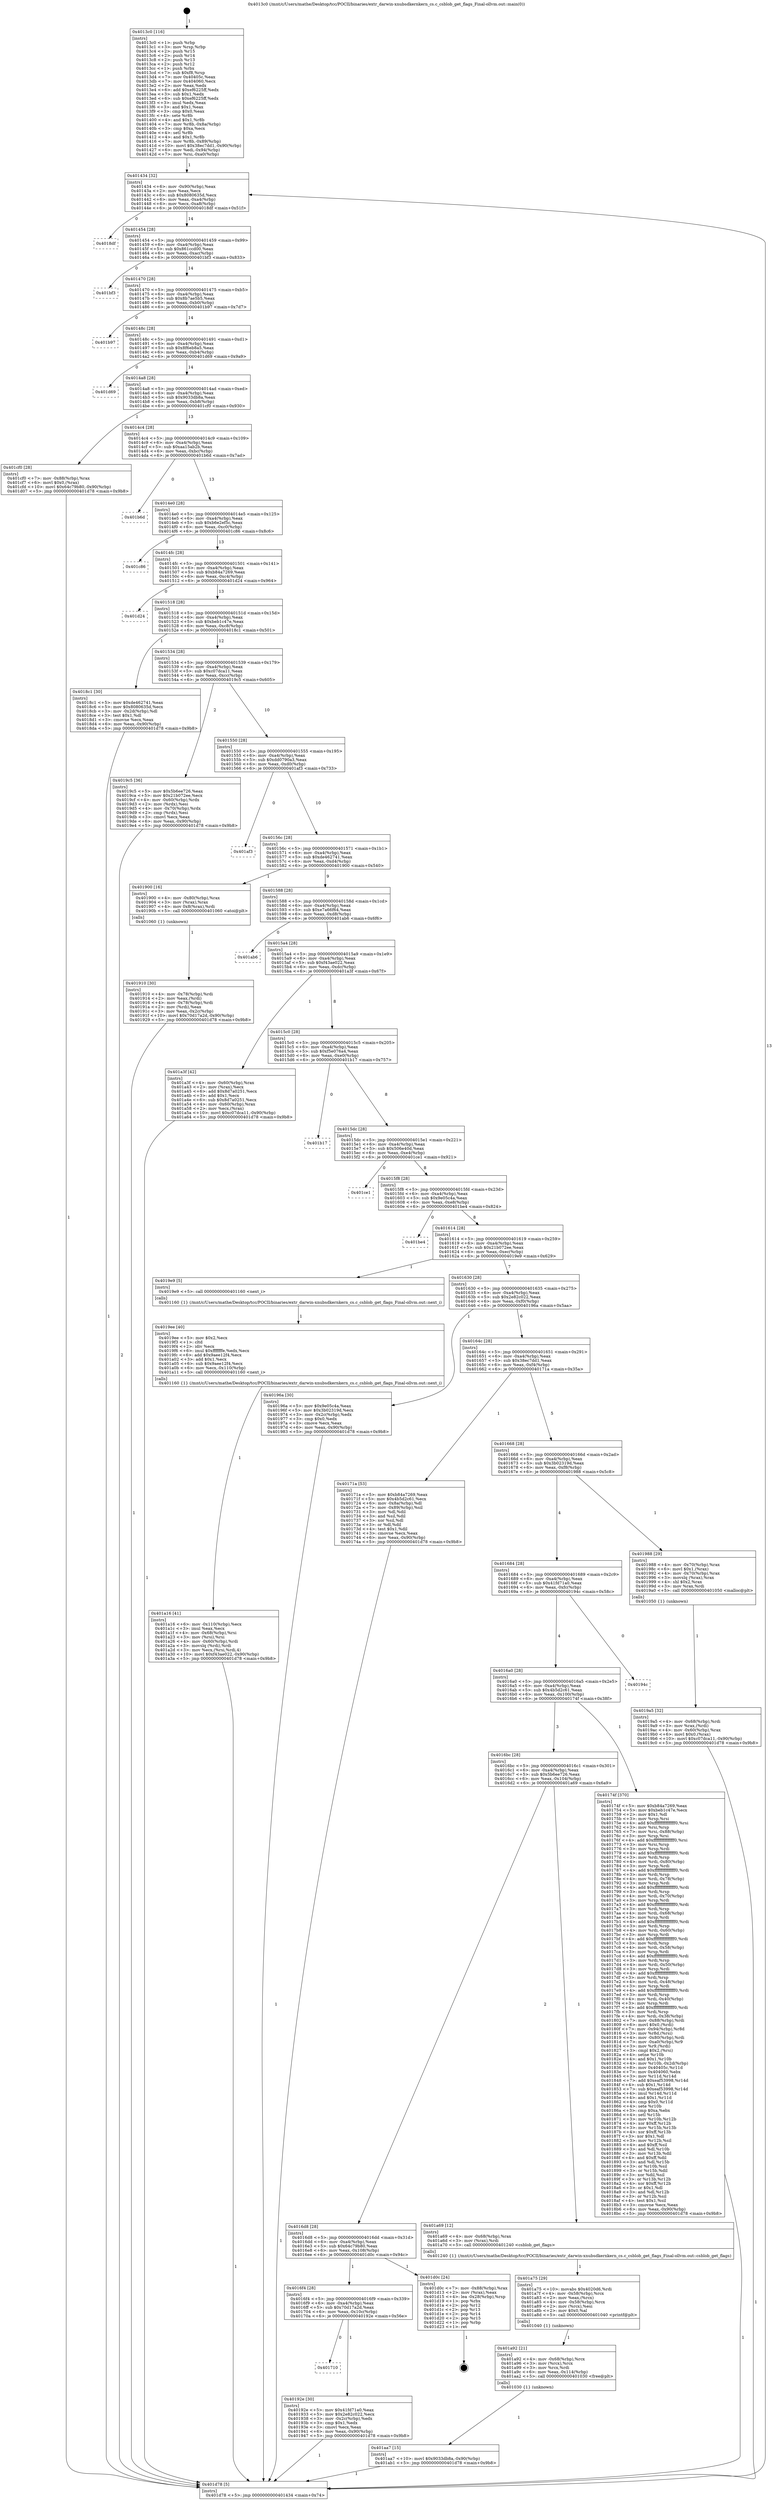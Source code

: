 digraph "0x4013c0" {
  label = "0x4013c0 (/mnt/c/Users/mathe/Desktop/tcc/POCII/binaries/extr_darwin-xnubsdkernkern_cs.c_csblob_get_flags_Final-ollvm.out::main(0))"
  labelloc = "t"
  node[shape=record]

  Entry [label="",width=0.3,height=0.3,shape=circle,fillcolor=black,style=filled]
  "0x401434" [label="{
     0x401434 [32]\l
     | [instrs]\l
     &nbsp;&nbsp;0x401434 \<+6\>: mov -0x90(%rbp),%eax\l
     &nbsp;&nbsp;0x40143a \<+2\>: mov %eax,%ecx\l
     &nbsp;&nbsp;0x40143c \<+6\>: sub $0x8080635d,%ecx\l
     &nbsp;&nbsp;0x401442 \<+6\>: mov %eax,-0xa4(%rbp)\l
     &nbsp;&nbsp;0x401448 \<+6\>: mov %ecx,-0xa8(%rbp)\l
     &nbsp;&nbsp;0x40144e \<+6\>: je 00000000004018df \<main+0x51f\>\l
  }"]
  "0x4018df" [label="{
     0x4018df\l
  }", style=dashed]
  "0x401454" [label="{
     0x401454 [28]\l
     | [instrs]\l
     &nbsp;&nbsp;0x401454 \<+5\>: jmp 0000000000401459 \<main+0x99\>\l
     &nbsp;&nbsp;0x401459 \<+6\>: mov -0xa4(%rbp),%eax\l
     &nbsp;&nbsp;0x40145f \<+5\>: sub $0x861ccd00,%eax\l
     &nbsp;&nbsp;0x401464 \<+6\>: mov %eax,-0xac(%rbp)\l
     &nbsp;&nbsp;0x40146a \<+6\>: je 0000000000401bf3 \<main+0x833\>\l
  }"]
  Exit [label="",width=0.3,height=0.3,shape=circle,fillcolor=black,style=filled,peripheries=2]
  "0x401bf3" [label="{
     0x401bf3\l
  }", style=dashed]
  "0x401470" [label="{
     0x401470 [28]\l
     | [instrs]\l
     &nbsp;&nbsp;0x401470 \<+5\>: jmp 0000000000401475 \<main+0xb5\>\l
     &nbsp;&nbsp;0x401475 \<+6\>: mov -0xa4(%rbp),%eax\l
     &nbsp;&nbsp;0x40147b \<+5\>: sub $0x8b7ae5b5,%eax\l
     &nbsp;&nbsp;0x401480 \<+6\>: mov %eax,-0xb0(%rbp)\l
     &nbsp;&nbsp;0x401486 \<+6\>: je 0000000000401b97 \<main+0x7d7\>\l
  }"]
  "0x401aa7" [label="{
     0x401aa7 [15]\l
     | [instrs]\l
     &nbsp;&nbsp;0x401aa7 \<+10\>: movl $0x9033db8a,-0x90(%rbp)\l
     &nbsp;&nbsp;0x401ab1 \<+5\>: jmp 0000000000401d78 \<main+0x9b8\>\l
  }"]
  "0x401b97" [label="{
     0x401b97\l
  }", style=dashed]
  "0x40148c" [label="{
     0x40148c [28]\l
     | [instrs]\l
     &nbsp;&nbsp;0x40148c \<+5\>: jmp 0000000000401491 \<main+0xd1\>\l
     &nbsp;&nbsp;0x401491 \<+6\>: mov -0xa4(%rbp),%eax\l
     &nbsp;&nbsp;0x401497 \<+5\>: sub $0x8f6eb8a5,%eax\l
     &nbsp;&nbsp;0x40149c \<+6\>: mov %eax,-0xb4(%rbp)\l
     &nbsp;&nbsp;0x4014a2 \<+6\>: je 0000000000401d69 \<main+0x9a9\>\l
  }"]
  "0x401a92" [label="{
     0x401a92 [21]\l
     | [instrs]\l
     &nbsp;&nbsp;0x401a92 \<+4\>: mov -0x68(%rbp),%rcx\l
     &nbsp;&nbsp;0x401a96 \<+3\>: mov (%rcx),%rcx\l
     &nbsp;&nbsp;0x401a99 \<+3\>: mov %rcx,%rdi\l
     &nbsp;&nbsp;0x401a9c \<+6\>: mov %eax,-0x114(%rbp)\l
     &nbsp;&nbsp;0x401aa2 \<+5\>: call 0000000000401030 \<free@plt\>\l
     | [calls]\l
     &nbsp;&nbsp;0x401030 \{1\} (unknown)\l
  }"]
  "0x401d69" [label="{
     0x401d69\l
  }", style=dashed]
  "0x4014a8" [label="{
     0x4014a8 [28]\l
     | [instrs]\l
     &nbsp;&nbsp;0x4014a8 \<+5\>: jmp 00000000004014ad \<main+0xed\>\l
     &nbsp;&nbsp;0x4014ad \<+6\>: mov -0xa4(%rbp),%eax\l
     &nbsp;&nbsp;0x4014b3 \<+5\>: sub $0x9033db8a,%eax\l
     &nbsp;&nbsp;0x4014b8 \<+6\>: mov %eax,-0xb8(%rbp)\l
     &nbsp;&nbsp;0x4014be \<+6\>: je 0000000000401cf0 \<main+0x930\>\l
  }"]
  "0x401a75" [label="{
     0x401a75 [29]\l
     | [instrs]\l
     &nbsp;&nbsp;0x401a75 \<+10\>: movabs $0x4020d6,%rdi\l
     &nbsp;&nbsp;0x401a7f \<+4\>: mov -0x58(%rbp),%rcx\l
     &nbsp;&nbsp;0x401a83 \<+2\>: mov %eax,(%rcx)\l
     &nbsp;&nbsp;0x401a85 \<+4\>: mov -0x58(%rbp),%rcx\l
     &nbsp;&nbsp;0x401a89 \<+2\>: mov (%rcx),%esi\l
     &nbsp;&nbsp;0x401a8b \<+2\>: mov $0x0,%al\l
     &nbsp;&nbsp;0x401a8d \<+5\>: call 0000000000401040 \<printf@plt\>\l
     | [calls]\l
     &nbsp;&nbsp;0x401040 \{1\} (unknown)\l
  }"]
  "0x401cf0" [label="{
     0x401cf0 [28]\l
     | [instrs]\l
     &nbsp;&nbsp;0x401cf0 \<+7\>: mov -0x88(%rbp),%rax\l
     &nbsp;&nbsp;0x401cf7 \<+6\>: movl $0x0,(%rax)\l
     &nbsp;&nbsp;0x401cfd \<+10\>: movl $0x64c79b80,-0x90(%rbp)\l
     &nbsp;&nbsp;0x401d07 \<+5\>: jmp 0000000000401d78 \<main+0x9b8\>\l
  }"]
  "0x4014c4" [label="{
     0x4014c4 [28]\l
     | [instrs]\l
     &nbsp;&nbsp;0x4014c4 \<+5\>: jmp 00000000004014c9 \<main+0x109\>\l
     &nbsp;&nbsp;0x4014c9 \<+6\>: mov -0xa4(%rbp),%eax\l
     &nbsp;&nbsp;0x4014cf \<+5\>: sub $0xaa15ab2b,%eax\l
     &nbsp;&nbsp;0x4014d4 \<+6\>: mov %eax,-0xbc(%rbp)\l
     &nbsp;&nbsp;0x4014da \<+6\>: je 0000000000401b6d \<main+0x7ad\>\l
  }"]
  "0x401a16" [label="{
     0x401a16 [41]\l
     | [instrs]\l
     &nbsp;&nbsp;0x401a16 \<+6\>: mov -0x110(%rbp),%ecx\l
     &nbsp;&nbsp;0x401a1c \<+3\>: imul %eax,%ecx\l
     &nbsp;&nbsp;0x401a1f \<+4\>: mov -0x68(%rbp),%rsi\l
     &nbsp;&nbsp;0x401a23 \<+3\>: mov (%rsi),%rsi\l
     &nbsp;&nbsp;0x401a26 \<+4\>: mov -0x60(%rbp),%rdi\l
     &nbsp;&nbsp;0x401a2a \<+3\>: movslq (%rdi),%rdi\l
     &nbsp;&nbsp;0x401a2d \<+3\>: mov %ecx,(%rsi,%rdi,4)\l
     &nbsp;&nbsp;0x401a30 \<+10\>: movl $0xf43ae022,-0x90(%rbp)\l
     &nbsp;&nbsp;0x401a3a \<+5\>: jmp 0000000000401d78 \<main+0x9b8\>\l
  }"]
  "0x401b6d" [label="{
     0x401b6d\l
  }", style=dashed]
  "0x4014e0" [label="{
     0x4014e0 [28]\l
     | [instrs]\l
     &nbsp;&nbsp;0x4014e0 \<+5\>: jmp 00000000004014e5 \<main+0x125\>\l
     &nbsp;&nbsp;0x4014e5 \<+6\>: mov -0xa4(%rbp),%eax\l
     &nbsp;&nbsp;0x4014eb \<+5\>: sub $0xb6e2ef5c,%eax\l
     &nbsp;&nbsp;0x4014f0 \<+6\>: mov %eax,-0xc0(%rbp)\l
     &nbsp;&nbsp;0x4014f6 \<+6\>: je 0000000000401c86 \<main+0x8c6\>\l
  }"]
  "0x4019ee" [label="{
     0x4019ee [40]\l
     | [instrs]\l
     &nbsp;&nbsp;0x4019ee \<+5\>: mov $0x2,%ecx\l
     &nbsp;&nbsp;0x4019f3 \<+1\>: cltd\l
     &nbsp;&nbsp;0x4019f4 \<+2\>: idiv %ecx\l
     &nbsp;&nbsp;0x4019f6 \<+6\>: imul $0xfffffffe,%edx,%ecx\l
     &nbsp;&nbsp;0x4019fc \<+6\>: add $0x9aee12f4,%ecx\l
     &nbsp;&nbsp;0x401a02 \<+3\>: add $0x1,%ecx\l
     &nbsp;&nbsp;0x401a05 \<+6\>: sub $0x9aee12f4,%ecx\l
     &nbsp;&nbsp;0x401a0b \<+6\>: mov %ecx,-0x110(%rbp)\l
     &nbsp;&nbsp;0x401a11 \<+5\>: call 0000000000401160 \<next_i\>\l
     | [calls]\l
     &nbsp;&nbsp;0x401160 \{1\} (/mnt/c/Users/mathe/Desktop/tcc/POCII/binaries/extr_darwin-xnubsdkernkern_cs.c_csblob_get_flags_Final-ollvm.out::next_i)\l
  }"]
  "0x401c86" [label="{
     0x401c86\l
  }", style=dashed]
  "0x4014fc" [label="{
     0x4014fc [28]\l
     | [instrs]\l
     &nbsp;&nbsp;0x4014fc \<+5\>: jmp 0000000000401501 \<main+0x141\>\l
     &nbsp;&nbsp;0x401501 \<+6\>: mov -0xa4(%rbp),%eax\l
     &nbsp;&nbsp;0x401507 \<+5\>: sub $0xb84a7269,%eax\l
     &nbsp;&nbsp;0x40150c \<+6\>: mov %eax,-0xc4(%rbp)\l
     &nbsp;&nbsp;0x401512 \<+6\>: je 0000000000401d24 \<main+0x964\>\l
  }"]
  "0x4019a5" [label="{
     0x4019a5 [32]\l
     | [instrs]\l
     &nbsp;&nbsp;0x4019a5 \<+4\>: mov -0x68(%rbp),%rdi\l
     &nbsp;&nbsp;0x4019a9 \<+3\>: mov %rax,(%rdi)\l
     &nbsp;&nbsp;0x4019ac \<+4\>: mov -0x60(%rbp),%rax\l
     &nbsp;&nbsp;0x4019b0 \<+6\>: movl $0x0,(%rax)\l
     &nbsp;&nbsp;0x4019b6 \<+10\>: movl $0xc07dca11,-0x90(%rbp)\l
     &nbsp;&nbsp;0x4019c0 \<+5\>: jmp 0000000000401d78 \<main+0x9b8\>\l
  }"]
  "0x401d24" [label="{
     0x401d24\l
  }", style=dashed]
  "0x401518" [label="{
     0x401518 [28]\l
     | [instrs]\l
     &nbsp;&nbsp;0x401518 \<+5\>: jmp 000000000040151d \<main+0x15d\>\l
     &nbsp;&nbsp;0x40151d \<+6\>: mov -0xa4(%rbp),%eax\l
     &nbsp;&nbsp;0x401523 \<+5\>: sub $0xbeb1c47e,%eax\l
     &nbsp;&nbsp;0x401528 \<+6\>: mov %eax,-0xc8(%rbp)\l
     &nbsp;&nbsp;0x40152e \<+6\>: je 00000000004018c1 \<main+0x501\>\l
  }"]
  "0x401710" [label="{
     0x401710\l
  }", style=dashed]
  "0x4018c1" [label="{
     0x4018c1 [30]\l
     | [instrs]\l
     &nbsp;&nbsp;0x4018c1 \<+5\>: mov $0xde462741,%eax\l
     &nbsp;&nbsp;0x4018c6 \<+5\>: mov $0x8080635d,%ecx\l
     &nbsp;&nbsp;0x4018cb \<+3\>: mov -0x2d(%rbp),%dl\l
     &nbsp;&nbsp;0x4018ce \<+3\>: test $0x1,%dl\l
     &nbsp;&nbsp;0x4018d1 \<+3\>: cmovne %ecx,%eax\l
     &nbsp;&nbsp;0x4018d4 \<+6\>: mov %eax,-0x90(%rbp)\l
     &nbsp;&nbsp;0x4018da \<+5\>: jmp 0000000000401d78 \<main+0x9b8\>\l
  }"]
  "0x401534" [label="{
     0x401534 [28]\l
     | [instrs]\l
     &nbsp;&nbsp;0x401534 \<+5\>: jmp 0000000000401539 \<main+0x179\>\l
     &nbsp;&nbsp;0x401539 \<+6\>: mov -0xa4(%rbp),%eax\l
     &nbsp;&nbsp;0x40153f \<+5\>: sub $0xc07dca11,%eax\l
     &nbsp;&nbsp;0x401544 \<+6\>: mov %eax,-0xcc(%rbp)\l
     &nbsp;&nbsp;0x40154a \<+6\>: je 00000000004019c5 \<main+0x605\>\l
  }"]
  "0x40192e" [label="{
     0x40192e [30]\l
     | [instrs]\l
     &nbsp;&nbsp;0x40192e \<+5\>: mov $0x41fd71a0,%eax\l
     &nbsp;&nbsp;0x401933 \<+5\>: mov $0x2e82c022,%ecx\l
     &nbsp;&nbsp;0x401938 \<+3\>: mov -0x2c(%rbp),%edx\l
     &nbsp;&nbsp;0x40193b \<+3\>: cmp $0x1,%edx\l
     &nbsp;&nbsp;0x40193e \<+3\>: cmovl %ecx,%eax\l
     &nbsp;&nbsp;0x401941 \<+6\>: mov %eax,-0x90(%rbp)\l
     &nbsp;&nbsp;0x401947 \<+5\>: jmp 0000000000401d78 \<main+0x9b8\>\l
  }"]
  "0x4019c5" [label="{
     0x4019c5 [36]\l
     | [instrs]\l
     &nbsp;&nbsp;0x4019c5 \<+5\>: mov $0x5b6ee726,%eax\l
     &nbsp;&nbsp;0x4019ca \<+5\>: mov $0x21b072ee,%ecx\l
     &nbsp;&nbsp;0x4019cf \<+4\>: mov -0x60(%rbp),%rdx\l
     &nbsp;&nbsp;0x4019d3 \<+2\>: mov (%rdx),%esi\l
     &nbsp;&nbsp;0x4019d5 \<+4\>: mov -0x70(%rbp),%rdx\l
     &nbsp;&nbsp;0x4019d9 \<+2\>: cmp (%rdx),%esi\l
     &nbsp;&nbsp;0x4019db \<+3\>: cmovl %ecx,%eax\l
     &nbsp;&nbsp;0x4019de \<+6\>: mov %eax,-0x90(%rbp)\l
     &nbsp;&nbsp;0x4019e4 \<+5\>: jmp 0000000000401d78 \<main+0x9b8\>\l
  }"]
  "0x401550" [label="{
     0x401550 [28]\l
     | [instrs]\l
     &nbsp;&nbsp;0x401550 \<+5\>: jmp 0000000000401555 \<main+0x195\>\l
     &nbsp;&nbsp;0x401555 \<+6\>: mov -0xa4(%rbp),%eax\l
     &nbsp;&nbsp;0x40155b \<+5\>: sub $0xdd0790a3,%eax\l
     &nbsp;&nbsp;0x401560 \<+6\>: mov %eax,-0xd0(%rbp)\l
     &nbsp;&nbsp;0x401566 \<+6\>: je 0000000000401af3 \<main+0x733\>\l
  }"]
  "0x4016f4" [label="{
     0x4016f4 [28]\l
     | [instrs]\l
     &nbsp;&nbsp;0x4016f4 \<+5\>: jmp 00000000004016f9 \<main+0x339\>\l
     &nbsp;&nbsp;0x4016f9 \<+6\>: mov -0xa4(%rbp),%eax\l
     &nbsp;&nbsp;0x4016ff \<+5\>: sub $0x70d17a2d,%eax\l
     &nbsp;&nbsp;0x401704 \<+6\>: mov %eax,-0x10c(%rbp)\l
     &nbsp;&nbsp;0x40170a \<+6\>: je 000000000040192e \<main+0x56e\>\l
  }"]
  "0x401af3" [label="{
     0x401af3\l
  }", style=dashed]
  "0x40156c" [label="{
     0x40156c [28]\l
     | [instrs]\l
     &nbsp;&nbsp;0x40156c \<+5\>: jmp 0000000000401571 \<main+0x1b1\>\l
     &nbsp;&nbsp;0x401571 \<+6\>: mov -0xa4(%rbp),%eax\l
     &nbsp;&nbsp;0x401577 \<+5\>: sub $0xde462741,%eax\l
     &nbsp;&nbsp;0x40157c \<+6\>: mov %eax,-0xd4(%rbp)\l
     &nbsp;&nbsp;0x401582 \<+6\>: je 0000000000401900 \<main+0x540\>\l
  }"]
  "0x401d0c" [label="{
     0x401d0c [24]\l
     | [instrs]\l
     &nbsp;&nbsp;0x401d0c \<+7\>: mov -0x88(%rbp),%rax\l
     &nbsp;&nbsp;0x401d13 \<+2\>: mov (%rax),%eax\l
     &nbsp;&nbsp;0x401d15 \<+4\>: lea -0x28(%rbp),%rsp\l
     &nbsp;&nbsp;0x401d19 \<+1\>: pop %rbx\l
     &nbsp;&nbsp;0x401d1a \<+2\>: pop %r12\l
     &nbsp;&nbsp;0x401d1c \<+2\>: pop %r13\l
     &nbsp;&nbsp;0x401d1e \<+2\>: pop %r14\l
     &nbsp;&nbsp;0x401d20 \<+2\>: pop %r15\l
     &nbsp;&nbsp;0x401d22 \<+1\>: pop %rbp\l
     &nbsp;&nbsp;0x401d23 \<+1\>: ret\l
  }"]
  "0x401900" [label="{
     0x401900 [16]\l
     | [instrs]\l
     &nbsp;&nbsp;0x401900 \<+4\>: mov -0x80(%rbp),%rax\l
     &nbsp;&nbsp;0x401904 \<+3\>: mov (%rax),%rax\l
     &nbsp;&nbsp;0x401907 \<+4\>: mov 0x8(%rax),%rdi\l
     &nbsp;&nbsp;0x40190b \<+5\>: call 0000000000401060 \<atoi@plt\>\l
     | [calls]\l
     &nbsp;&nbsp;0x401060 \{1\} (unknown)\l
  }"]
  "0x401588" [label="{
     0x401588 [28]\l
     | [instrs]\l
     &nbsp;&nbsp;0x401588 \<+5\>: jmp 000000000040158d \<main+0x1cd\>\l
     &nbsp;&nbsp;0x40158d \<+6\>: mov -0xa4(%rbp),%eax\l
     &nbsp;&nbsp;0x401593 \<+5\>: sub $0xe7a66f64,%eax\l
     &nbsp;&nbsp;0x401598 \<+6\>: mov %eax,-0xd8(%rbp)\l
     &nbsp;&nbsp;0x40159e \<+6\>: je 0000000000401ab6 \<main+0x6f6\>\l
  }"]
  "0x4016d8" [label="{
     0x4016d8 [28]\l
     | [instrs]\l
     &nbsp;&nbsp;0x4016d8 \<+5\>: jmp 00000000004016dd \<main+0x31d\>\l
     &nbsp;&nbsp;0x4016dd \<+6\>: mov -0xa4(%rbp),%eax\l
     &nbsp;&nbsp;0x4016e3 \<+5\>: sub $0x64c79b80,%eax\l
     &nbsp;&nbsp;0x4016e8 \<+6\>: mov %eax,-0x108(%rbp)\l
     &nbsp;&nbsp;0x4016ee \<+6\>: je 0000000000401d0c \<main+0x94c\>\l
  }"]
  "0x401ab6" [label="{
     0x401ab6\l
  }", style=dashed]
  "0x4015a4" [label="{
     0x4015a4 [28]\l
     | [instrs]\l
     &nbsp;&nbsp;0x4015a4 \<+5\>: jmp 00000000004015a9 \<main+0x1e9\>\l
     &nbsp;&nbsp;0x4015a9 \<+6\>: mov -0xa4(%rbp),%eax\l
     &nbsp;&nbsp;0x4015af \<+5\>: sub $0xf43ae022,%eax\l
     &nbsp;&nbsp;0x4015b4 \<+6\>: mov %eax,-0xdc(%rbp)\l
     &nbsp;&nbsp;0x4015ba \<+6\>: je 0000000000401a3f \<main+0x67f\>\l
  }"]
  "0x401a69" [label="{
     0x401a69 [12]\l
     | [instrs]\l
     &nbsp;&nbsp;0x401a69 \<+4\>: mov -0x68(%rbp),%rax\l
     &nbsp;&nbsp;0x401a6d \<+3\>: mov (%rax),%rdi\l
     &nbsp;&nbsp;0x401a70 \<+5\>: call 0000000000401240 \<csblob_get_flags\>\l
     | [calls]\l
     &nbsp;&nbsp;0x401240 \{1\} (/mnt/c/Users/mathe/Desktop/tcc/POCII/binaries/extr_darwin-xnubsdkernkern_cs.c_csblob_get_flags_Final-ollvm.out::csblob_get_flags)\l
  }"]
  "0x401a3f" [label="{
     0x401a3f [42]\l
     | [instrs]\l
     &nbsp;&nbsp;0x401a3f \<+4\>: mov -0x60(%rbp),%rax\l
     &nbsp;&nbsp;0x401a43 \<+2\>: mov (%rax),%ecx\l
     &nbsp;&nbsp;0x401a45 \<+6\>: add $0x8d7a0251,%ecx\l
     &nbsp;&nbsp;0x401a4b \<+3\>: add $0x1,%ecx\l
     &nbsp;&nbsp;0x401a4e \<+6\>: sub $0x8d7a0251,%ecx\l
     &nbsp;&nbsp;0x401a54 \<+4\>: mov -0x60(%rbp),%rax\l
     &nbsp;&nbsp;0x401a58 \<+2\>: mov %ecx,(%rax)\l
     &nbsp;&nbsp;0x401a5a \<+10\>: movl $0xc07dca11,-0x90(%rbp)\l
     &nbsp;&nbsp;0x401a64 \<+5\>: jmp 0000000000401d78 \<main+0x9b8\>\l
  }"]
  "0x4015c0" [label="{
     0x4015c0 [28]\l
     | [instrs]\l
     &nbsp;&nbsp;0x4015c0 \<+5\>: jmp 00000000004015c5 \<main+0x205\>\l
     &nbsp;&nbsp;0x4015c5 \<+6\>: mov -0xa4(%rbp),%eax\l
     &nbsp;&nbsp;0x4015cb \<+5\>: sub $0xf5e076a4,%eax\l
     &nbsp;&nbsp;0x4015d0 \<+6\>: mov %eax,-0xe0(%rbp)\l
     &nbsp;&nbsp;0x4015d6 \<+6\>: je 0000000000401b17 \<main+0x757\>\l
  }"]
  "0x401910" [label="{
     0x401910 [30]\l
     | [instrs]\l
     &nbsp;&nbsp;0x401910 \<+4\>: mov -0x78(%rbp),%rdi\l
     &nbsp;&nbsp;0x401914 \<+2\>: mov %eax,(%rdi)\l
     &nbsp;&nbsp;0x401916 \<+4\>: mov -0x78(%rbp),%rdi\l
     &nbsp;&nbsp;0x40191a \<+2\>: mov (%rdi),%eax\l
     &nbsp;&nbsp;0x40191c \<+3\>: mov %eax,-0x2c(%rbp)\l
     &nbsp;&nbsp;0x40191f \<+10\>: movl $0x70d17a2d,-0x90(%rbp)\l
     &nbsp;&nbsp;0x401929 \<+5\>: jmp 0000000000401d78 \<main+0x9b8\>\l
  }"]
  "0x401b17" [label="{
     0x401b17\l
  }", style=dashed]
  "0x4015dc" [label="{
     0x4015dc [28]\l
     | [instrs]\l
     &nbsp;&nbsp;0x4015dc \<+5\>: jmp 00000000004015e1 \<main+0x221\>\l
     &nbsp;&nbsp;0x4015e1 \<+6\>: mov -0xa4(%rbp),%eax\l
     &nbsp;&nbsp;0x4015e7 \<+5\>: sub $0x506e40d,%eax\l
     &nbsp;&nbsp;0x4015ec \<+6\>: mov %eax,-0xe4(%rbp)\l
     &nbsp;&nbsp;0x4015f2 \<+6\>: je 0000000000401ce1 \<main+0x921\>\l
  }"]
  "0x4016bc" [label="{
     0x4016bc [28]\l
     | [instrs]\l
     &nbsp;&nbsp;0x4016bc \<+5\>: jmp 00000000004016c1 \<main+0x301\>\l
     &nbsp;&nbsp;0x4016c1 \<+6\>: mov -0xa4(%rbp),%eax\l
     &nbsp;&nbsp;0x4016c7 \<+5\>: sub $0x5b6ee726,%eax\l
     &nbsp;&nbsp;0x4016cc \<+6\>: mov %eax,-0x104(%rbp)\l
     &nbsp;&nbsp;0x4016d2 \<+6\>: je 0000000000401a69 \<main+0x6a9\>\l
  }"]
  "0x401ce1" [label="{
     0x401ce1\l
  }", style=dashed]
  "0x4015f8" [label="{
     0x4015f8 [28]\l
     | [instrs]\l
     &nbsp;&nbsp;0x4015f8 \<+5\>: jmp 00000000004015fd \<main+0x23d\>\l
     &nbsp;&nbsp;0x4015fd \<+6\>: mov -0xa4(%rbp),%eax\l
     &nbsp;&nbsp;0x401603 \<+5\>: sub $0x9e05c4a,%eax\l
     &nbsp;&nbsp;0x401608 \<+6\>: mov %eax,-0xe8(%rbp)\l
     &nbsp;&nbsp;0x40160e \<+6\>: je 0000000000401be4 \<main+0x824\>\l
  }"]
  "0x40174f" [label="{
     0x40174f [370]\l
     | [instrs]\l
     &nbsp;&nbsp;0x40174f \<+5\>: mov $0xb84a7269,%eax\l
     &nbsp;&nbsp;0x401754 \<+5\>: mov $0xbeb1c47e,%ecx\l
     &nbsp;&nbsp;0x401759 \<+2\>: mov $0x1,%dl\l
     &nbsp;&nbsp;0x40175b \<+3\>: mov %rsp,%rsi\l
     &nbsp;&nbsp;0x40175e \<+4\>: add $0xfffffffffffffff0,%rsi\l
     &nbsp;&nbsp;0x401762 \<+3\>: mov %rsi,%rsp\l
     &nbsp;&nbsp;0x401765 \<+7\>: mov %rsi,-0x88(%rbp)\l
     &nbsp;&nbsp;0x40176c \<+3\>: mov %rsp,%rsi\l
     &nbsp;&nbsp;0x40176f \<+4\>: add $0xfffffffffffffff0,%rsi\l
     &nbsp;&nbsp;0x401773 \<+3\>: mov %rsi,%rsp\l
     &nbsp;&nbsp;0x401776 \<+3\>: mov %rsp,%rdi\l
     &nbsp;&nbsp;0x401779 \<+4\>: add $0xfffffffffffffff0,%rdi\l
     &nbsp;&nbsp;0x40177d \<+3\>: mov %rdi,%rsp\l
     &nbsp;&nbsp;0x401780 \<+4\>: mov %rdi,-0x80(%rbp)\l
     &nbsp;&nbsp;0x401784 \<+3\>: mov %rsp,%rdi\l
     &nbsp;&nbsp;0x401787 \<+4\>: add $0xfffffffffffffff0,%rdi\l
     &nbsp;&nbsp;0x40178b \<+3\>: mov %rdi,%rsp\l
     &nbsp;&nbsp;0x40178e \<+4\>: mov %rdi,-0x78(%rbp)\l
     &nbsp;&nbsp;0x401792 \<+3\>: mov %rsp,%rdi\l
     &nbsp;&nbsp;0x401795 \<+4\>: add $0xfffffffffffffff0,%rdi\l
     &nbsp;&nbsp;0x401799 \<+3\>: mov %rdi,%rsp\l
     &nbsp;&nbsp;0x40179c \<+4\>: mov %rdi,-0x70(%rbp)\l
     &nbsp;&nbsp;0x4017a0 \<+3\>: mov %rsp,%rdi\l
     &nbsp;&nbsp;0x4017a3 \<+4\>: add $0xfffffffffffffff0,%rdi\l
     &nbsp;&nbsp;0x4017a7 \<+3\>: mov %rdi,%rsp\l
     &nbsp;&nbsp;0x4017aa \<+4\>: mov %rdi,-0x68(%rbp)\l
     &nbsp;&nbsp;0x4017ae \<+3\>: mov %rsp,%rdi\l
     &nbsp;&nbsp;0x4017b1 \<+4\>: add $0xfffffffffffffff0,%rdi\l
     &nbsp;&nbsp;0x4017b5 \<+3\>: mov %rdi,%rsp\l
     &nbsp;&nbsp;0x4017b8 \<+4\>: mov %rdi,-0x60(%rbp)\l
     &nbsp;&nbsp;0x4017bc \<+3\>: mov %rsp,%rdi\l
     &nbsp;&nbsp;0x4017bf \<+4\>: add $0xfffffffffffffff0,%rdi\l
     &nbsp;&nbsp;0x4017c3 \<+3\>: mov %rdi,%rsp\l
     &nbsp;&nbsp;0x4017c6 \<+4\>: mov %rdi,-0x58(%rbp)\l
     &nbsp;&nbsp;0x4017ca \<+3\>: mov %rsp,%rdi\l
     &nbsp;&nbsp;0x4017cd \<+4\>: add $0xfffffffffffffff0,%rdi\l
     &nbsp;&nbsp;0x4017d1 \<+3\>: mov %rdi,%rsp\l
     &nbsp;&nbsp;0x4017d4 \<+4\>: mov %rdi,-0x50(%rbp)\l
     &nbsp;&nbsp;0x4017d8 \<+3\>: mov %rsp,%rdi\l
     &nbsp;&nbsp;0x4017db \<+4\>: add $0xfffffffffffffff0,%rdi\l
     &nbsp;&nbsp;0x4017df \<+3\>: mov %rdi,%rsp\l
     &nbsp;&nbsp;0x4017e2 \<+4\>: mov %rdi,-0x48(%rbp)\l
     &nbsp;&nbsp;0x4017e6 \<+3\>: mov %rsp,%rdi\l
     &nbsp;&nbsp;0x4017e9 \<+4\>: add $0xfffffffffffffff0,%rdi\l
     &nbsp;&nbsp;0x4017ed \<+3\>: mov %rdi,%rsp\l
     &nbsp;&nbsp;0x4017f0 \<+4\>: mov %rdi,-0x40(%rbp)\l
     &nbsp;&nbsp;0x4017f4 \<+3\>: mov %rsp,%rdi\l
     &nbsp;&nbsp;0x4017f7 \<+4\>: add $0xfffffffffffffff0,%rdi\l
     &nbsp;&nbsp;0x4017fb \<+3\>: mov %rdi,%rsp\l
     &nbsp;&nbsp;0x4017fe \<+4\>: mov %rdi,-0x38(%rbp)\l
     &nbsp;&nbsp;0x401802 \<+7\>: mov -0x88(%rbp),%rdi\l
     &nbsp;&nbsp;0x401809 \<+6\>: movl $0x0,(%rdi)\l
     &nbsp;&nbsp;0x40180f \<+7\>: mov -0x94(%rbp),%r8d\l
     &nbsp;&nbsp;0x401816 \<+3\>: mov %r8d,(%rsi)\l
     &nbsp;&nbsp;0x401819 \<+4\>: mov -0x80(%rbp),%rdi\l
     &nbsp;&nbsp;0x40181d \<+7\>: mov -0xa0(%rbp),%r9\l
     &nbsp;&nbsp;0x401824 \<+3\>: mov %r9,(%rdi)\l
     &nbsp;&nbsp;0x401827 \<+3\>: cmpl $0x2,(%rsi)\l
     &nbsp;&nbsp;0x40182a \<+4\>: setne %r10b\l
     &nbsp;&nbsp;0x40182e \<+4\>: and $0x1,%r10b\l
     &nbsp;&nbsp;0x401832 \<+4\>: mov %r10b,-0x2d(%rbp)\l
     &nbsp;&nbsp;0x401836 \<+8\>: mov 0x40405c,%r11d\l
     &nbsp;&nbsp;0x40183e \<+7\>: mov 0x404060,%ebx\l
     &nbsp;&nbsp;0x401845 \<+3\>: mov %r11d,%r14d\l
     &nbsp;&nbsp;0x401848 \<+7\>: add $0xeaf53998,%r14d\l
     &nbsp;&nbsp;0x40184f \<+4\>: sub $0x1,%r14d\l
     &nbsp;&nbsp;0x401853 \<+7\>: sub $0xeaf53998,%r14d\l
     &nbsp;&nbsp;0x40185a \<+4\>: imul %r14d,%r11d\l
     &nbsp;&nbsp;0x40185e \<+4\>: and $0x1,%r11d\l
     &nbsp;&nbsp;0x401862 \<+4\>: cmp $0x0,%r11d\l
     &nbsp;&nbsp;0x401866 \<+4\>: sete %r10b\l
     &nbsp;&nbsp;0x40186a \<+3\>: cmp $0xa,%ebx\l
     &nbsp;&nbsp;0x40186d \<+4\>: setl %r15b\l
     &nbsp;&nbsp;0x401871 \<+3\>: mov %r10b,%r12b\l
     &nbsp;&nbsp;0x401874 \<+4\>: xor $0xff,%r12b\l
     &nbsp;&nbsp;0x401878 \<+3\>: mov %r15b,%r13b\l
     &nbsp;&nbsp;0x40187b \<+4\>: xor $0xff,%r13b\l
     &nbsp;&nbsp;0x40187f \<+3\>: xor $0x1,%dl\l
     &nbsp;&nbsp;0x401882 \<+3\>: mov %r12b,%sil\l
     &nbsp;&nbsp;0x401885 \<+4\>: and $0xff,%sil\l
     &nbsp;&nbsp;0x401889 \<+3\>: and %dl,%r10b\l
     &nbsp;&nbsp;0x40188c \<+3\>: mov %r13b,%dil\l
     &nbsp;&nbsp;0x40188f \<+4\>: and $0xff,%dil\l
     &nbsp;&nbsp;0x401893 \<+3\>: and %dl,%r15b\l
     &nbsp;&nbsp;0x401896 \<+3\>: or %r10b,%sil\l
     &nbsp;&nbsp;0x401899 \<+3\>: or %r15b,%dil\l
     &nbsp;&nbsp;0x40189c \<+3\>: xor %dil,%sil\l
     &nbsp;&nbsp;0x40189f \<+3\>: or %r13b,%r12b\l
     &nbsp;&nbsp;0x4018a2 \<+4\>: xor $0xff,%r12b\l
     &nbsp;&nbsp;0x4018a6 \<+3\>: or $0x1,%dl\l
     &nbsp;&nbsp;0x4018a9 \<+3\>: and %dl,%r12b\l
     &nbsp;&nbsp;0x4018ac \<+3\>: or %r12b,%sil\l
     &nbsp;&nbsp;0x4018af \<+4\>: test $0x1,%sil\l
     &nbsp;&nbsp;0x4018b3 \<+3\>: cmovne %ecx,%eax\l
     &nbsp;&nbsp;0x4018b6 \<+6\>: mov %eax,-0x90(%rbp)\l
     &nbsp;&nbsp;0x4018bc \<+5\>: jmp 0000000000401d78 \<main+0x9b8\>\l
  }"]
  "0x401be4" [label="{
     0x401be4\l
  }", style=dashed]
  "0x401614" [label="{
     0x401614 [28]\l
     | [instrs]\l
     &nbsp;&nbsp;0x401614 \<+5\>: jmp 0000000000401619 \<main+0x259\>\l
     &nbsp;&nbsp;0x401619 \<+6\>: mov -0xa4(%rbp),%eax\l
     &nbsp;&nbsp;0x40161f \<+5\>: sub $0x21b072ee,%eax\l
     &nbsp;&nbsp;0x401624 \<+6\>: mov %eax,-0xec(%rbp)\l
     &nbsp;&nbsp;0x40162a \<+6\>: je 00000000004019e9 \<main+0x629\>\l
  }"]
  "0x4016a0" [label="{
     0x4016a0 [28]\l
     | [instrs]\l
     &nbsp;&nbsp;0x4016a0 \<+5\>: jmp 00000000004016a5 \<main+0x2e5\>\l
     &nbsp;&nbsp;0x4016a5 \<+6\>: mov -0xa4(%rbp),%eax\l
     &nbsp;&nbsp;0x4016ab \<+5\>: sub $0x4b5d2c61,%eax\l
     &nbsp;&nbsp;0x4016b0 \<+6\>: mov %eax,-0x100(%rbp)\l
     &nbsp;&nbsp;0x4016b6 \<+6\>: je 000000000040174f \<main+0x38f\>\l
  }"]
  "0x4019e9" [label="{
     0x4019e9 [5]\l
     | [instrs]\l
     &nbsp;&nbsp;0x4019e9 \<+5\>: call 0000000000401160 \<next_i\>\l
     | [calls]\l
     &nbsp;&nbsp;0x401160 \{1\} (/mnt/c/Users/mathe/Desktop/tcc/POCII/binaries/extr_darwin-xnubsdkernkern_cs.c_csblob_get_flags_Final-ollvm.out::next_i)\l
  }"]
  "0x401630" [label="{
     0x401630 [28]\l
     | [instrs]\l
     &nbsp;&nbsp;0x401630 \<+5\>: jmp 0000000000401635 \<main+0x275\>\l
     &nbsp;&nbsp;0x401635 \<+6\>: mov -0xa4(%rbp),%eax\l
     &nbsp;&nbsp;0x40163b \<+5\>: sub $0x2e82c022,%eax\l
     &nbsp;&nbsp;0x401640 \<+6\>: mov %eax,-0xf0(%rbp)\l
     &nbsp;&nbsp;0x401646 \<+6\>: je 000000000040196a \<main+0x5aa\>\l
  }"]
  "0x40194c" [label="{
     0x40194c\l
  }", style=dashed]
  "0x40196a" [label="{
     0x40196a [30]\l
     | [instrs]\l
     &nbsp;&nbsp;0x40196a \<+5\>: mov $0x9e05c4a,%eax\l
     &nbsp;&nbsp;0x40196f \<+5\>: mov $0x3b02319d,%ecx\l
     &nbsp;&nbsp;0x401974 \<+3\>: mov -0x2c(%rbp),%edx\l
     &nbsp;&nbsp;0x401977 \<+3\>: cmp $0x0,%edx\l
     &nbsp;&nbsp;0x40197a \<+3\>: cmove %ecx,%eax\l
     &nbsp;&nbsp;0x40197d \<+6\>: mov %eax,-0x90(%rbp)\l
     &nbsp;&nbsp;0x401983 \<+5\>: jmp 0000000000401d78 \<main+0x9b8\>\l
  }"]
  "0x40164c" [label="{
     0x40164c [28]\l
     | [instrs]\l
     &nbsp;&nbsp;0x40164c \<+5\>: jmp 0000000000401651 \<main+0x291\>\l
     &nbsp;&nbsp;0x401651 \<+6\>: mov -0xa4(%rbp),%eax\l
     &nbsp;&nbsp;0x401657 \<+5\>: sub $0x38ec7dd1,%eax\l
     &nbsp;&nbsp;0x40165c \<+6\>: mov %eax,-0xf4(%rbp)\l
     &nbsp;&nbsp;0x401662 \<+6\>: je 000000000040171a \<main+0x35a\>\l
  }"]
  "0x401684" [label="{
     0x401684 [28]\l
     | [instrs]\l
     &nbsp;&nbsp;0x401684 \<+5\>: jmp 0000000000401689 \<main+0x2c9\>\l
     &nbsp;&nbsp;0x401689 \<+6\>: mov -0xa4(%rbp),%eax\l
     &nbsp;&nbsp;0x40168f \<+5\>: sub $0x41fd71a0,%eax\l
     &nbsp;&nbsp;0x401694 \<+6\>: mov %eax,-0xfc(%rbp)\l
     &nbsp;&nbsp;0x40169a \<+6\>: je 000000000040194c \<main+0x58c\>\l
  }"]
  "0x40171a" [label="{
     0x40171a [53]\l
     | [instrs]\l
     &nbsp;&nbsp;0x40171a \<+5\>: mov $0xb84a7269,%eax\l
     &nbsp;&nbsp;0x40171f \<+5\>: mov $0x4b5d2c61,%ecx\l
     &nbsp;&nbsp;0x401724 \<+6\>: mov -0x8a(%rbp),%dl\l
     &nbsp;&nbsp;0x40172a \<+7\>: mov -0x89(%rbp),%sil\l
     &nbsp;&nbsp;0x401731 \<+3\>: mov %dl,%dil\l
     &nbsp;&nbsp;0x401734 \<+3\>: and %sil,%dil\l
     &nbsp;&nbsp;0x401737 \<+3\>: xor %sil,%dl\l
     &nbsp;&nbsp;0x40173a \<+3\>: or %dl,%dil\l
     &nbsp;&nbsp;0x40173d \<+4\>: test $0x1,%dil\l
     &nbsp;&nbsp;0x401741 \<+3\>: cmovne %ecx,%eax\l
     &nbsp;&nbsp;0x401744 \<+6\>: mov %eax,-0x90(%rbp)\l
     &nbsp;&nbsp;0x40174a \<+5\>: jmp 0000000000401d78 \<main+0x9b8\>\l
  }"]
  "0x401668" [label="{
     0x401668 [28]\l
     | [instrs]\l
     &nbsp;&nbsp;0x401668 \<+5\>: jmp 000000000040166d \<main+0x2ad\>\l
     &nbsp;&nbsp;0x40166d \<+6\>: mov -0xa4(%rbp),%eax\l
     &nbsp;&nbsp;0x401673 \<+5\>: sub $0x3b02319d,%eax\l
     &nbsp;&nbsp;0x401678 \<+6\>: mov %eax,-0xf8(%rbp)\l
     &nbsp;&nbsp;0x40167e \<+6\>: je 0000000000401988 \<main+0x5c8\>\l
  }"]
  "0x401d78" [label="{
     0x401d78 [5]\l
     | [instrs]\l
     &nbsp;&nbsp;0x401d78 \<+5\>: jmp 0000000000401434 \<main+0x74\>\l
  }"]
  "0x4013c0" [label="{
     0x4013c0 [116]\l
     | [instrs]\l
     &nbsp;&nbsp;0x4013c0 \<+1\>: push %rbp\l
     &nbsp;&nbsp;0x4013c1 \<+3\>: mov %rsp,%rbp\l
     &nbsp;&nbsp;0x4013c4 \<+2\>: push %r15\l
     &nbsp;&nbsp;0x4013c6 \<+2\>: push %r14\l
     &nbsp;&nbsp;0x4013c8 \<+2\>: push %r13\l
     &nbsp;&nbsp;0x4013ca \<+2\>: push %r12\l
     &nbsp;&nbsp;0x4013cc \<+1\>: push %rbx\l
     &nbsp;&nbsp;0x4013cd \<+7\>: sub $0xf8,%rsp\l
     &nbsp;&nbsp;0x4013d4 \<+7\>: mov 0x40405c,%eax\l
     &nbsp;&nbsp;0x4013db \<+7\>: mov 0x404060,%ecx\l
     &nbsp;&nbsp;0x4013e2 \<+2\>: mov %eax,%edx\l
     &nbsp;&nbsp;0x4013e4 \<+6\>: add $0xef6225ff,%edx\l
     &nbsp;&nbsp;0x4013ea \<+3\>: sub $0x1,%edx\l
     &nbsp;&nbsp;0x4013ed \<+6\>: sub $0xef6225ff,%edx\l
     &nbsp;&nbsp;0x4013f3 \<+3\>: imul %edx,%eax\l
     &nbsp;&nbsp;0x4013f6 \<+3\>: and $0x1,%eax\l
     &nbsp;&nbsp;0x4013f9 \<+3\>: cmp $0x0,%eax\l
     &nbsp;&nbsp;0x4013fc \<+4\>: sete %r8b\l
     &nbsp;&nbsp;0x401400 \<+4\>: and $0x1,%r8b\l
     &nbsp;&nbsp;0x401404 \<+7\>: mov %r8b,-0x8a(%rbp)\l
     &nbsp;&nbsp;0x40140b \<+3\>: cmp $0xa,%ecx\l
     &nbsp;&nbsp;0x40140e \<+4\>: setl %r8b\l
     &nbsp;&nbsp;0x401412 \<+4\>: and $0x1,%r8b\l
     &nbsp;&nbsp;0x401416 \<+7\>: mov %r8b,-0x89(%rbp)\l
     &nbsp;&nbsp;0x40141d \<+10\>: movl $0x38ec7dd1,-0x90(%rbp)\l
     &nbsp;&nbsp;0x401427 \<+6\>: mov %edi,-0x94(%rbp)\l
     &nbsp;&nbsp;0x40142d \<+7\>: mov %rsi,-0xa0(%rbp)\l
  }"]
  "0x401988" [label="{
     0x401988 [29]\l
     | [instrs]\l
     &nbsp;&nbsp;0x401988 \<+4\>: mov -0x70(%rbp),%rax\l
     &nbsp;&nbsp;0x40198c \<+6\>: movl $0x1,(%rax)\l
     &nbsp;&nbsp;0x401992 \<+4\>: mov -0x70(%rbp),%rax\l
     &nbsp;&nbsp;0x401996 \<+3\>: movslq (%rax),%rax\l
     &nbsp;&nbsp;0x401999 \<+4\>: shl $0x2,%rax\l
     &nbsp;&nbsp;0x40199d \<+3\>: mov %rax,%rdi\l
     &nbsp;&nbsp;0x4019a0 \<+5\>: call 0000000000401050 \<malloc@plt\>\l
     | [calls]\l
     &nbsp;&nbsp;0x401050 \{1\} (unknown)\l
  }"]
  Entry -> "0x4013c0" [label=" 1"]
  "0x401434" -> "0x4018df" [label=" 0"]
  "0x401434" -> "0x401454" [label=" 14"]
  "0x401d0c" -> Exit [label=" 1"]
  "0x401454" -> "0x401bf3" [label=" 0"]
  "0x401454" -> "0x401470" [label=" 14"]
  "0x401cf0" -> "0x401d78" [label=" 1"]
  "0x401470" -> "0x401b97" [label=" 0"]
  "0x401470" -> "0x40148c" [label=" 14"]
  "0x401aa7" -> "0x401d78" [label=" 1"]
  "0x40148c" -> "0x401d69" [label=" 0"]
  "0x40148c" -> "0x4014a8" [label=" 14"]
  "0x401a92" -> "0x401aa7" [label=" 1"]
  "0x4014a8" -> "0x401cf0" [label=" 1"]
  "0x4014a8" -> "0x4014c4" [label=" 13"]
  "0x401a75" -> "0x401a92" [label=" 1"]
  "0x4014c4" -> "0x401b6d" [label=" 0"]
  "0x4014c4" -> "0x4014e0" [label=" 13"]
  "0x401a69" -> "0x401a75" [label=" 1"]
  "0x4014e0" -> "0x401c86" [label=" 0"]
  "0x4014e0" -> "0x4014fc" [label=" 13"]
  "0x401a3f" -> "0x401d78" [label=" 1"]
  "0x4014fc" -> "0x401d24" [label=" 0"]
  "0x4014fc" -> "0x401518" [label=" 13"]
  "0x401a16" -> "0x401d78" [label=" 1"]
  "0x401518" -> "0x4018c1" [label=" 1"]
  "0x401518" -> "0x401534" [label=" 12"]
  "0x4019ee" -> "0x401a16" [label=" 1"]
  "0x401534" -> "0x4019c5" [label=" 2"]
  "0x401534" -> "0x401550" [label=" 10"]
  "0x4019e9" -> "0x4019ee" [label=" 1"]
  "0x401550" -> "0x401af3" [label=" 0"]
  "0x401550" -> "0x40156c" [label=" 10"]
  "0x4019a5" -> "0x401d78" [label=" 1"]
  "0x40156c" -> "0x401900" [label=" 1"]
  "0x40156c" -> "0x401588" [label=" 9"]
  "0x401988" -> "0x4019a5" [label=" 1"]
  "0x401588" -> "0x401ab6" [label=" 0"]
  "0x401588" -> "0x4015a4" [label=" 9"]
  "0x40192e" -> "0x401d78" [label=" 1"]
  "0x4015a4" -> "0x401a3f" [label=" 1"]
  "0x4015a4" -> "0x4015c0" [label=" 8"]
  "0x4016f4" -> "0x401710" [label=" 0"]
  "0x4015c0" -> "0x401b17" [label=" 0"]
  "0x4015c0" -> "0x4015dc" [label=" 8"]
  "0x4019c5" -> "0x401d78" [label=" 2"]
  "0x4015dc" -> "0x401ce1" [label=" 0"]
  "0x4015dc" -> "0x4015f8" [label=" 8"]
  "0x4016d8" -> "0x401d0c" [label=" 1"]
  "0x4015f8" -> "0x401be4" [label=" 0"]
  "0x4015f8" -> "0x401614" [label=" 8"]
  "0x40196a" -> "0x401d78" [label=" 1"]
  "0x401614" -> "0x4019e9" [label=" 1"]
  "0x401614" -> "0x401630" [label=" 7"]
  "0x4016bc" -> "0x401a69" [label=" 1"]
  "0x401630" -> "0x40196a" [label=" 1"]
  "0x401630" -> "0x40164c" [label=" 6"]
  "0x4016f4" -> "0x40192e" [label=" 1"]
  "0x40164c" -> "0x40171a" [label=" 1"]
  "0x40164c" -> "0x401668" [label=" 5"]
  "0x40171a" -> "0x401d78" [label=" 1"]
  "0x4013c0" -> "0x401434" [label=" 1"]
  "0x401d78" -> "0x401434" [label=" 13"]
  "0x401900" -> "0x401910" [label=" 1"]
  "0x401668" -> "0x401988" [label=" 1"]
  "0x401668" -> "0x401684" [label=" 4"]
  "0x401910" -> "0x401d78" [label=" 1"]
  "0x401684" -> "0x40194c" [label=" 0"]
  "0x401684" -> "0x4016a0" [label=" 4"]
  "0x4016bc" -> "0x4016d8" [label=" 2"]
  "0x4016a0" -> "0x40174f" [label=" 1"]
  "0x4016a0" -> "0x4016bc" [label=" 3"]
  "0x4016d8" -> "0x4016f4" [label=" 1"]
  "0x40174f" -> "0x401d78" [label=" 1"]
  "0x4018c1" -> "0x401d78" [label=" 1"]
}
